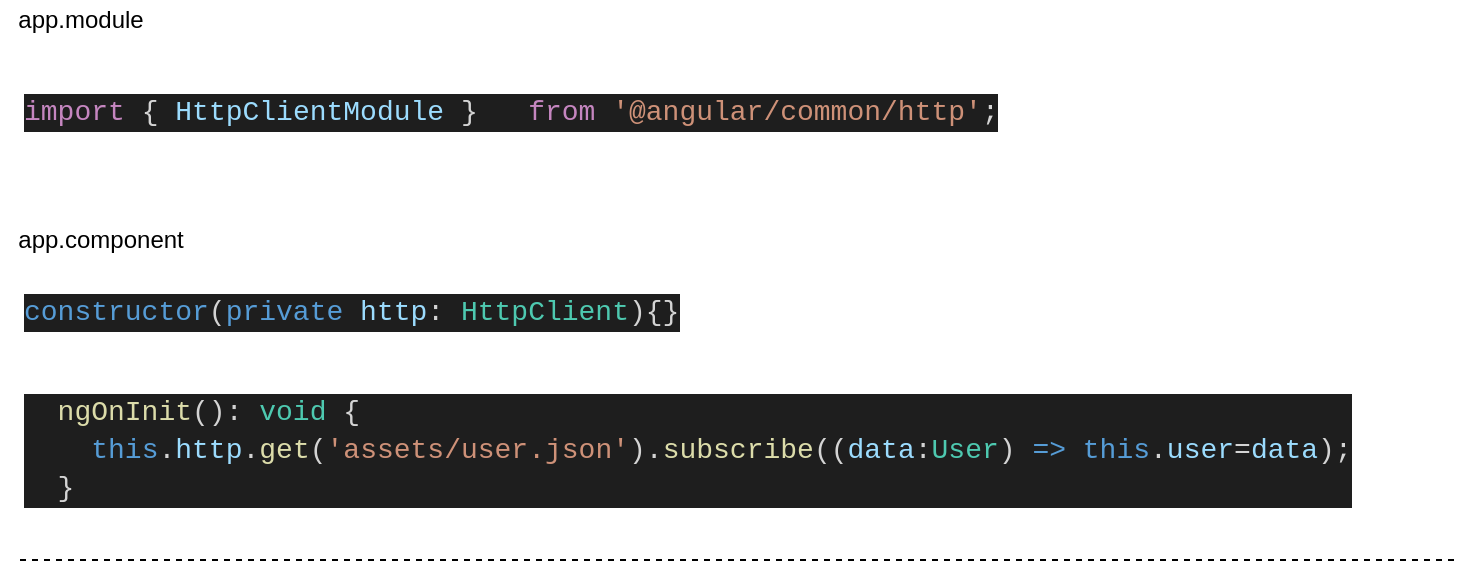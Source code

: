 <mxfile version="13.7.3" type="device" pages="4"><diagram id="q4-Cs6clWWx3zM11zpZe" name="main"><mxGraphModel dx="1024" dy="592" grid="1" gridSize="10" guides="1" tooltips="1" connect="1" arrows="1" fold="1" page="1" pageScale="1" pageWidth="827" pageHeight="1169" math="0" shadow="0"><root><mxCell id="NyrH_KXfmQNb-sl-_Fos-0"/><mxCell id="NyrH_KXfmQNb-sl-_Fos-1" parent="NyrH_KXfmQNb-sl-_Fos-0"/><mxCell id="_iU_rDNWa94BWpTCoF-Z-1" value="app.module" style="text;html=1;align=center;verticalAlign=middle;resizable=0;points=[];autosize=1;" parent="NyrH_KXfmQNb-sl-_Fos-1" vertex="1"><mxGeometry x="30" y="20" width="80" height="20" as="geometry"/></mxCell><mxCell id="_iU_rDNWa94BWpTCoF-Z-2" value="" style="endArrow=none;dashed=1;html=1;" parent="NyrH_KXfmQNb-sl-_Fos-1" edge="1"><mxGeometry width="50" height="50" relative="1" as="geometry"><mxPoint x="40" y="300" as="sourcePoint"/><mxPoint x="760" y="300" as="targetPoint"/></mxGeometry></mxCell><mxCell id="wZDMsIxgAzBsXC158iaT-0" value="&lt;div style=&quot;color: rgb(212, 212, 212); background-color: rgb(30, 30, 30); font-family: consolas, &amp;quot;courier new&amp;quot;, monospace; font-weight: normal; font-size: 14px; line-height: 19px;&quot;&gt;&lt;div&gt;&lt;span style=&quot;color: #c586c0&quot;&gt;import&lt;/span&gt;&lt;span style=&quot;color: #d4d4d4&quot;&gt;&amp;nbsp;{&amp;nbsp;&lt;/span&gt;&lt;span style=&quot;color: #9cdcfe&quot;&gt;HttpClientModule&lt;/span&gt;&lt;span style=&quot;color: #d4d4d4&quot;&gt;&amp;nbsp;}&amp;nbsp;&amp;nbsp;&amp;nbsp;&lt;/span&gt;&lt;span style=&quot;color: #c586c0&quot;&gt;from&lt;/span&gt;&lt;span style=&quot;color: #d4d4d4&quot;&gt;&amp;nbsp;&lt;/span&gt;&lt;span style=&quot;color: #ce9178&quot;&gt;'@angular/common/http'&lt;/span&gt;&lt;span style=&quot;color: #d4d4d4&quot;&gt;;&lt;/span&gt;&lt;/div&gt;&lt;/div&gt;" style="text;whiteSpace=wrap;html=1;" parent="NyrH_KXfmQNb-sl-_Fos-1" vertex="1"><mxGeometry x="40" y="60" width="470" height="30" as="geometry"/></mxCell><mxCell id="wZDMsIxgAzBsXC158iaT-1" value="&lt;div style=&quot;color: rgb(212, 212, 212); background-color: rgb(30, 30, 30); font-family: consolas, &amp;quot;courier new&amp;quot;, monospace; font-weight: normal; font-size: 14px; line-height: 19px;&quot;&gt;&lt;div&gt;&lt;span style=&quot;color: #569cd6&quot;&gt;constructor&lt;/span&gt;&lt;span style=&quot;color: #d4d4d4&quot;&gt;(&lt;/span&gt;&lt;span style=&quot;color: #569cd6&quot;&gt;private&lt;/span&gt;&lt;span style=&quot;color: #d4d4d4&quot;&gt;&amp;nbsp;&lt;/span&gt;&lt;span style=&quot;color: #9cdcfe&quot;&gt;http&lt;/span&gt;&lt;span style=&quot;color: #d4d4d4&quot;&gt;:&amp;nbsp;&lt;/span&gt;&lt;span style=&quot;color: #4ec9b0&quot;&gt;HttpClient&lt;/span&gt;&lt;span style=&quot;color: #d4d4d4&quot;&gt;){}&lt;/span&gt;&lt;/div&gt;&lt;/div&gt;" style="text;whiteSpace=wrap;html=1;" parent="NyrH_KXfmQNb-sl-_Fos-1" vertex="1"><mxGeometry x="40" y="160" width="330" height="30" as="geometry"/></mxCell><mxCell id="wZDMsIxgAzBsXC158iaT-2" value="app.component" style="text;html=1;align=center;verticalAlign=middle;resizable=0;points=[];autosize=1;" parent="NyrH_KXfmQNb-sl-_Fos-1" vertex="1"><mxGeometry x="30" y="130" width="100" height="20" as="geometry"/></mxCell><mxCell id="wZDMsIxgAzBsXC158iaT-3" value="&lt;div style=&quot;color: rgb(212 , 212 , 212) ; background-color: rgb(30 , 30 , 30) ; font-family: &amp;#34;consolas&amp;#34; , &amp;#34;courier new&amp;#34; , monospace ; font-weight: normal ; font-size: 14px ; line-height: 19px&quot;&gt;&lt;div&gt;&lt;span style=&quot;color: #dcdcaa&quot;&gt;&amp;nbsp; ngOnInit&lt;/span&gt;&lt;span style=&quot;color: #d4d4d4&quot;&gt;():&amp;nbsp;&lt;/span&gt;&lt;span style=&quot;color: #4ec9b0&quot;&gt;void&lt;/span&gt;&lt;span style=&quot;color: #d4d4d4&quot;&gt;&amp;nbsp;{&lt;/span&gt;&lt;/div&gt;&lt;div&gt;&lt;span style=&quot;color: #d4d4d4&quot;&gt;&amp;nbsp;&amp;nbsp;&amp;nbsp;&amp;nbsp;&lt;/span&gt;&lt;span style=&quot;color: #569cd6&quot;&gt;this&lt;/span&gt;&lt;span style=&quot;color: #d4d4d4&quot;&gt;.&lt;/span&gt;&lt;span style=&quot;color: #9cdcfe&quot;&gt;http&lt;/span&gt;&lt;span style=&quot;color: #d4d4d4&quot;&gt;.&lt;/span&gt;&lt;span style=&quot;color: #dcdcaa&quot;&gt;get&lt;/span&gt;&lt;span style=&quot;color: #d4d4d4&quot;&gt;(&lt;/span&gt;&lt;span style=&quot;color: #ce9178&quot;&gt;'assets/user.json'&lt;/span&gt;&lt;span style=&quot;color: #d4d4d4&quot;&gt;).&lt;/span&gt;&lt;span style=&quot;color: #dcdcaa&quot;&gt;subscribe&lt;/span&gt;&lt;span style=&quot;color: #d4d4d4&quot;&gt;((&lt;/span&gt;&lt;span style=&quot;color: #9cdcfe&quot;&gt;data&lt;/span&gt;&lt;span style=&quot;color: #d4d4d4&quot;&gt;:&lt;/span&gt;&lt;span style=&quot;color: #4ec9b0&quot;&gt;User&lt;/span&gt;&lt;span style=&quot;color: #d4d4d4&quot;&gt;)&amp;nbsp;&lt;/span&gt;&lt;span style=&quot;color: #569cd6&quot;&gt;=&amp;gt;&lt;/span&gt;&lt;span style=&quot;color: #d4d4d4&quot;&gt;&amp;nbsp;&lt;/span&gt;&lt;span style=&quot;color: #569cd6&quot;&gt;this&lt;/span&gt;&lt;span style=&quot;color: #d4d4d4&quot;&gt;.&lt;/span&gt;&lt;span style=&quot;color: #9cdcfe&quot;&gt;user&lt;/span&gt;&lt;span style=&quot;color: #d4d4d4&quot;&gt;=&lt;/span&gt;&lt;span style=&quot;color: #9cdcfe&quot;&gt;data&lt;/span&gt;&lt;span style=&quot;color: #d4d4d4&quot;&gt;);&lt;/span&gt;&lt;/div&gt;&lt;div&gt;&lt;span style=&quot;color: #d4d4d4&quot;&gt;&amp;nbsp;&amp;nbsp;}&lt;/span&gt;&lt;/div&gt;&lt;/div&gt;" style="text;whiteSpace=wrap;html=1;" parent="NyrH_KXfmQNb-sl-_Fos-1" vertex="1"><mxGeometry x="40" y="210" width="550" height="70" as="geometry"/></mxCell></root></mxGraphModel></diagram><diagram id="HICmp0WsMgzquFGU52XS" name="errors"><mxGraphModel dx="1024" dy="592" grid="1" gridSize="10" guides="1" tooltips="1" connect="1" arrows="1" fold="1" page="1" pageScale="1" pageWidth="827" pageHeight="1169" math="0" shadow="0"><root><mxCell id="u6qdcJHHpsXwrb7F3I6f-0"/><mxCell id="u6qdcJHHpsXwrb7F3I6f-1" parent="u6qdcJHHpsXwrb7F3I6f-0"/><mxCell id="vAfq06cbjzaNiO3EN5Kv-0" value="catchError" style="text;html=1;align=center;verticalAlign=middle;resizable=0;points=[];autosize=1;strokeColor=#000000;" parent="u6qdcJHHpsXwrb7F3I6f-1" vertex="1"><mxGeometry x="40" y="45" width="70" height="20" as="geometry"/></mxCell><mxCell id="vAfq06cbjzaNiO3EN5Kv-1" value="&lt;pre style=&quot;background-color: #2b2b2b ; color: #a9b7c6 ; font-family: &amp;quot;jetbrains mono&amp;quot; , monospace ; font-size: 9 8pt&quot;&gt;&lt;span style=&quot;color: #ffc66d&quot;&gt;ngOnInit&lt;/span&gt;(): &lt;span style=&quot;color: #cc7832&quot;&gt;void &lt;/span&gt;{&lt;br&gt;  &lt;span style=&quot;color: #cc7832&quot;&gt;this&lt;/span&gt;.&lt;span style=&quot;color: #9876aa&quot;&gt;http&lt;/span&gt;.&lt;span style=&quot;color: #ffc66d&quot;&gt;get&lt;/span&gt;(&lt;span style=&quot;color: #6a8759&quot;&gt;'assets/user.json'&lt;/span&gt;).&lt;span style=&quot;color: #ffc66d&quot;&gt;pipe&lt;/span&gt;(&lt;br&gt;    &lt;span style=&quot;color: #ffc66d&quot;&gt;map&lt;/span&gt;(data =&amp;gt; {&lt;br&gt;      &lt;span style=&quot;color: #cc7832&quot;&gt;const &lt;/span&gt;usersList = data[&lt;span style=&quot;color: #6a8759&quot;&gt;'userList'&lt;/span&gt;]&lt;span style=&quot;color: #cc7832&quot;&gt;;&lt;br&gt;&lt;/span&gt;&lt;span style=&quot;color: #cc7832&quot;&gt;      return &lt;/span&gt;usersList.&lt;span style=&quot;color: #ffc66d&quot;&gt;map&lt;/span&gt;((user: &lt;span style=&quot;color: #cc7832&quot;&gt;any&lt;/span&gt;) =&amp;gt; ({&lt;span style=&quot;color: #9876aa&quot;&gt;name&lt;/span&gt;: user.userName&lt;span style=&quot;color: #cc7832&quot;&gt;, &lt;/span&gt;&lt;span style=&quot;color: #9876aa&quot;&gt;age&lt;/span&gt;: user.userAge}))&lt;span style=&quot;color: #cc7832&quot;&gt;;&lt;br&gt;&lt;/span&gt;&lt;span style=&quot;color: #cc7832&quot;&gt;    &lt;/span&gt;})&lt;span style=&quot;color: #cc7832&quot;&gt;,&lt;br&gt;&lt;/span&gt;&lt;span style=&quot;color: #cc7832&quot;&gt;    &lt;/span&gt;&lt;span style=&quot;color: #ffc66d&quot;&gt;catchError&lt;/span&gt;(err =&amp;gt; {&lt;br&gt;      &lt;span style=&quot;color: #9876aa ; font-weight: bold ; font-style: italic&quot;&gt;console&lt;/span&gt;.&lt;span style=&quot;color: #ffc66d&quot;&gt;log&lt;/span&gt;(err)&lt;span style=&quot;color: #cc7832&quot;&gt;;&lt;br&gt;&lt;/span&gt;&lt;span style=&quot;color: #cc7832&quot;&gt;      return &lt;/span&gt;&lt;span style=&quot;color: #ffc66d&quot;&gt;throwError&lt;/span&gt;(err)&lt;span style=&quot;color: #cc7832&quot;&gt;;&lt;br&gt;&lt;/span&gt;&lt;span style=&quot;color: #cc7832&quot;&gt;    &lt;/span&gt;})&lt;br&gt;  ).&lt;span style=&quot;color: #ffc66d&quot;&gt;subscribe&lt;/span&gt;(&lt;br&gt;    data =&amp;gt; &lt;span style=&quot;color: #cc7832&quot;&gt;this&lt;/span&gt;.&lt;span style=&quot;color: #9876aa&quot;&gt;users &lt;/span&gt;= data&lt;br&gt;  )&lt;span style=&quot;color: #cc7832&quot;&gt;;&lt;br&gt;&lt;/span&gt;}&lt;/pre&gt;" style="text;whiteSpace=wrap;html=1;" parent="u6qdcJHHpsXwrb7F3I6f-1" vertex="1"><mxGeometry x="40" y="365" width="630" height="220" as="geometry"/></mxCell><mxCell id="vAfq06cbjzaNiO3EN5Kv-2" value="&lt;pre style=&quot;background-color: #2b2b2b ; color: #a9b7c6 ; font-family: &amp;#34;jetbrains mono&amp;#34; , monospace ; font-size: 9 8pt&quot;&gt;&lt;span style=&quot;color: #ffc66d&quot;&gt;ngOnInit&lt;/span&gt;(): &lt;span style=&quot;color: #cc7832&quot;&gt;void &lt;/span&gt;{&lt;br&gt;  &lt;span style=&quot;color: #cc7832&quot;&gt;this&lt;/span&gt;.&lt;span style=&quot;color: #9876aa&quot;&gt;http&lt;/span&gt;.&lt;span style=&quot;color: #ffc66d&quot;&gt;get&lt;/span&gt;(&lt;span style=&quot;color: #6a8759&quot;&gt;'assets/user.json'&lt;/span&gt;).&lt;span style=&quot;color: #ffc66d&quot;&gt;pipe&lt;/span&gt;(&lt;br&gt;    &lt;span style=&quot;color: #ffc66d&quot;&gt;map&lt;/span&gt;(data =&amp;gt; {&lt;br&gt;      &lt;span style=&quot;color: #cc7832&quot;&gt;const &lt;/span&gt;usersList = data[&lt;span style=&quot;color: #6a8759&quot;&gt;'userList'&lt;/span&gt;]&lt;span style=&quot;color: #cc7832&quot;&gt;;&lt;br&gt;&lt;/span&gt;&lt;span style=&quot;color: #cc7832&quot;&gt;      return &lt;/span&gt;usersList.&lt;span style=&quot;color: #ffc66d&quot;&gt;map&lt;/span&gt;((user: &lt;span style=&quot;color: #cc7832&quot;&gt;any&lt;/span&gt;) =&amp;gt; ({&lt;span style=&quot;color: #9876aa&quot;&gt;name&lt;/span&gt;: user.userName&lt;span style=&quot;color: #cc7832&quot;&gt;, &lt;/span&gt;&lt;span style=&quot;color: #9876aa&quot;&gt;age&lt;/span&gt;: user.userAge}))&lt;span style=&quot;color: #cc7832&quot;&gt;;&lt;br&gt;&lt;/span&gt;&lt;span style=&quot;color: #cc7832&quot;&gt;    &lt;/span&gt;})&lt;br&gt;  ).&lt;span style=&quot;color: #ffc66d&quot;&gt;subscribe&lt;/span&gt;(&lt;br&gt;    data =&amp;gt; &lt;span style=&quot;color: #cc7832&quot;&gt;this&lt;/span&gt;.&lt;span style=&quot;color: #9876aa&quot;&gt;users &lt;/span&gt;= data&lt;span style=&quot;color: #cc7832&quot;&gt;,&lt;br&gt;&lt;/span&gt;&lt;span style=&quot;color: #cc7832&quot;&gt;    &lt;/span&gt;error =&amp;gt; {&lt;br&gt;      &lt;span style=&quot;color: #cc7832&quot;&gt;this&lt;/span&gt;.&lt;span style=&quot;color: #9876aa&quot;&gt;error &lt;/span&gt;= error.&lt;span style=&quot;color: #9876aa&quot;&gt;message&lt;/span&gt;&lt;span style=&quot;color: #cc7832&quot;&gt;;&lt;br&gt;&lt;/span&gt;&lt;span style=&quot;color: #cc7832&quot;&gt;      &lt;/span&gt;&lt;span style=&quot;color: #9876aa ; font-weight: bold ; font-style: italic&quot;&gt;console&lt;/span&gt;.&lt;span style=&quot;color: #ffc66d&quot;&gt;log&lt;/span&gt;(error)&lt;span style=&quot;color: #cc7832&quot;&gt;;&lt;br&gt;&lt;/span&gt;&lt;span style=&quot;color: #cc7832&quot;&gt;    &lt;/span&gt;}, &lt;/pre&gt;&lt;pre style=&quot;background-color: #2b2b2b ; color: #a9b7c6 ; font-family: &amp;#34;jetbrains mono&amp;#34; , monospace ; font-size: 9 8pt&quot;&gt;   () =&amp;gt; {console.log('http completed!')}&lt;br&gt;  )&lt;span style=&quot;color: #cc7832&quot;&gt;;&lt;br&gt;&lt;/span&gt;}&lt;/pre&gt;" style="text;whiteSpace=wrap;html=1;" parent="u6qdcJHHpsXwrb7F3I6f-1" vertex="1"><mxGeometry x="40" y="65" width="630" height="230" as="geometry"/></mxCell><mxCell id="vAfq06cbjzaNiO3EN5Kv-3" value="" style="endArrow=none;dashed=1;html=1;" parent="u6qdcJHHpsXwrb7F3I6f-1" edge="1"><mxGeometry width="50" height="50" relative="1" as="geometry"><mxPoint x="40" y="325" as="sourcePoint"/><mxPoint x="730" y="325" as="targetPoint"/></mxGeometry></mxCell><mxCell id="vAfq06cbjzaNiO3EN5Kv-4" value="или с помощью операторов" style="text;html=1;align=center;verticalAlign=middle;resizable=0;points=[];autosize=1;strokeColor=#000000;" parent="u6qdcJHHpsXwrb7F3I6f-1" vertex="1"><mxGeometry x="40" y="345" width="170" height="20" as="geometry"/></mxCell></root></mxGraphModel></diagram><diagram id="X2CaRL6LpW74C645jtmV" name="get,post,delet, put"><mxGraphModel dx="1024" dy="592" grid="1" gridSize="10" guides="1" tooltips="1" connect="1" arrows="1" fold="1" page="1" pageScale="1" pageWidth="827" pageHeight="1169" math="0" shadow="0"><root><mxCell id="AYHT_44Hy4Dk0WQB3WMi-0"/><mxCell id="AYHT_44Hy4Dk0WQB3WMi-1" parent="AYHT_44Hy4Dk0WQB3WMi-0"/><mxCell id="AYHT_44Hy4Dk0WQB3WMi-3" value="&lt;pre style=&quot;background-color: #2b2b2b ; color: #a9b7c6 ; font-family: &amp;quot;jetbrains mono&amp;quot; , monospace ; font-size: 9 8pt&quot;&gt;&lt;span style=&quot;color: #cc7832&quot;&gt;this&lt;/span&gt;.&lt;span style=&quot;color: #9876aa&quot;&gt;http&lt;/span&gt;.&lt;span style=&quot;color: #ffc66d&quot;&gt;get&lt;/span&gt;(&lt;span style=&quot;color: #6a8759&quot;&gt;'http://localhost:3000/sum?num1=' &lt;/span&gt;+ num1 + &lt;span style=&quot;color: #6a8759&quot;&gt;&quot;&amp;amp;num2=&quot; &lt;/span&gt;+ num2)&lt;span style=&quot;color: #cc7832&quot;&gt;;&lt;br&gt;&lt;/span&gt;&lt;/pre&gt;" style="text;whiteSpace=wrap;html=1;verticalAlign=middle;" parent="AYHT_44Hy4Dk0WQB3WMi-1" vertex="1"><mxGeometry x="40" y="80" width="550" height="20" as="geometry"/></mxCell><mxCell id="AYHT_44Hy4Dk0WQB3WMi-7" value="Get" style="rounded=0;whiteSpace=wrap;html=1;" parent="AYHT_44Hy4Dk0WQB3WMi-1" vertex="1"><mxGeometry x="40" y="20" width="80" height="40" as="geometry"/></mxCell><mxCell id="AYHT_44Hy4Dk0WQB3WMi-8" value="1" style="text;html=1;align=center;verticalAlign=middle;resizable=0;points=[];autosize=1;" parent="AYHT_44Hy4Dk0WQB3WMi-1" vertex="1"><mxGeometry x="10" y="80" width="20" height="20" as="geometry"/></mxCell><mxCell id="AYHT_44Hy4Dk0WQB3WMi-9" value="2" style="text;html=1;align=center;verticalAlign=middle;resizable=0;points=[];autosize=1;" parent="AYHT_44Hy4Dk0WQB3WMi-1" vertex="1"><mxGeometry x="10" y="180" width="20" height="20" as="geometry"/></mxCell><mxCell id="AYHT_44Hy4Dk0WQB3WMi-11" value="&lt;pre style=&quot;background-color: #2b2b2b ; color: #a9b7c6 ; font-family: &amp;quot;jetbrains mono&amp;quot; , monospace ; font-size: 9 8pt&quot;&gt;&lt;span style=&quot;color: #cc7832&quot;&gt;const &lt;/span&gt;params = &lt;span style=&quot;color: #cc7832&quot;&gt;new &lt;/span&gt;HttpParams()&lt;br&gt;  .&lt;span style=&quot;color: #ffc66d&quot;&gt;set&lt;/span&gt;(&lt;span style=&quot;color: #6a8759&quot;&gt;'num1'&lt;/span&gt;&lt;span style=&quot;color: #cc7832&quot;&gt;, &lt;/span&gt;num1.&lt;span style=&quot;color: #ffc66d&quot;&gt;toString&lt;/span&gt;())&lt;br&gt;  .&lt;span style=&quot;color: #ffc66d&quot;&gt;set&lt;/span&gt;(&lt;span style=&quot;color: #6a8759&quot;&gt;'num2'&lt;/span&gt;&lt;span style=&quot;color: #cc7832&quot;&gt;, &lt;/span&gt;num2.&lt;span style=&quot;color: #ffc66d&quot;&gt;toString&lt;/span&gt;())&lt;span style=&quot;color: #cc7832&quot;&gt;;&lt;br&gt;&lt;/span&gt;&lt;span style=&quot;color: #cc7832&quot;&gt;return this&lt;/span&gt;.&lt;span style=&quot;color: #9876aa&quot;&gt;http&lt;/span&gt;.&lt;span style=&quot;color: #ffc66d&quot;&gt;get&lt;/span&gt;(&lt;span style=&quot;color: #6a8759&quot;&gt;'http://localhost:3000/sum'&lt;/span&gt;&lt;span style=&quot;color: #cc7832&quot;&gt;, &lt;/span&gt;{params})&lt;span style=&quot;color: #cc7832&quot;&gt;;&lt;/span&gt;&lt;/pre&gt;" style="text;whiteSpace=wrap;html=1;verticalAlign=middle;" parent="AYHT_44Hy4Dk0WQB3WMi-1" vertex="1"><mxGeometry x="40" y="190" width="460" height="70" as="geometry"/></mxCell><mxCell id="AYHT_44Hy4Dk0WQB3WMi-12" value="&lt;code class=&quot;ts keyword&quot; style=&quot;border-radius: 0px; background: none; border: 0px; bottom: auto; float: none; height: auto; left: auto; line-height: 19.5px; margin: 0px; outline: 0px; overflow: visible; padding: 0px; position: static; right: auto; text-align: left; top: auto; vertical-align: baseline; width: auto; box-sizing: content-box; font-weight: 400; font-style: normal; font-size: 13px; min-height: auto; letter-spacing: normal; text-indent: 0px; text-transform: none; word-spacing: 0px;&quot;&gt;import&lt;/code&gt;&lt;span style=&quot;color: rgb(0, 0, 0); font-family: consolas, &amp;quot;courier new&amp;quot;, monospace; font-size: 13px; font-style: normal; font-weight: 400; letter-spacing: normal; text-align: left; text-indent: 0px; text-transform: none; word-spacing: 0px; background-color: rgb(247, 247, 250); display: inline; float: none;&quot;&gt; &lt;/span&gt;&lt;code class=&quot;ts plain&quot; style=&quot;border-radius: 0px; background: none; border: 0px; bottom: auto; float: none; height: auto; left: auto; line-height: 19.5px; margin: 0px; outline: 0px; overflow: visible; padding: 0px; position: static; right: auto; text-align: left; top: auto; vertical-align: baseline; width: auto; box-sizing: content-box; font-weight: 400; font-style: normal; font-size: 13px; min-height: auto; color: rgb(0, 0, 0); letter-spacing: normal; text-indent: 0px; text-transform: none; word-spacing: 0px;&quot;&gt;{HttpClient, HttpParams} from &lt;/code&gt;&lt;code class=&quot;ts string&quot; style=&quot;border-radius: 0px; background: none; border: 0px; bottom: auto; float: none; height: auto; left: auto; line-height: 19.5px; margin: 0px; outline: 0px; overflow: visible; padding: 0px; position: static; right: auto; text-align: left; top: auto; vertical-align: baseline; width: auto; box-sizing: content-box; font-weight: 400; font-style: normal; font-size: 13px; min-height: auto; letter-spacing: normal; text-indent: 0px; text-transform: none; word-spacing: 0px;&quot;&gt;'@angular/common/http'&lt;/code&gt;&lt;code class=&quot;ts plain&quot; style=&quot;border-radius: 0px; background: none; border: 0px; bottom: auto; float: none; height: auto; left: auto; line-height: 19.5px; margin: 0px; outline: 0px; overflow: visible; padding: 0px; position: static; right: auto; text-align: left; top: auto; vertical-align: baseline; width: auto; box-sizing: content-box; font-weight: 400; font-style: normal; font-size: 13px; min-height: auto; color: rgb(0, 0, 0); letter-spacing: normal; text-indent: 0px; text-transform: none; word-spacing: 0px;&quot;&gt;;&lt;/code&gt;" style="text;whiteSpace=wrap;html=1;" parent="AYHT_44Hy4Dk0WQB3WMi-1" vertex="1"><mxGeometry x="40" y="150" width="490" height="30" as="geometry"/></mxCell><mxCell id="AYHT_44Hy4Dk0WQB3WMi-13" value="" style="endArrow=none;dashed=1;html=1;" parent="AYHT_44Hy4Dk0WQB3WMi-1" edge="1"><mxGeometry width="50" height="50" relative="1" as="geometry"><mxPoint x="210" y="130" as="sourcePoint"/><mxPoint x="540" y="130" as="targetPoint"/></mxGeometry></mxCell><mxCell id="AYHT_44Hy4Dk0WQB3WMi-14" value="&lt;pre style=&quot;background-color: #2b2b2b ; color: #a9b7c6 ; font-family: &amp;quot;jetbrains mono&amp;quot; , monospace ; font-size: 9 8pt&quot;&gt;&lt;span style=&quot;color: #cc7832&quot;&gt;const &lt;/span&gt;body = {&lt;span style=&quot;color: #9876aa&quot;&gt;name&lt;/span&gt;: user.&lt;span style=&quot;color: #9876aa&quot;&gt;name&lt;/span&gt;&lt;span style=&quot;color: #cc7832&quot;&gt;, &lt;/span&gt;&lt;span style=&quot;color: #9876aa&quot;&gt;age&lt;/span&gt;: user.&lt;span style=&quot;color: #9876aa&quot;&gt;age&lt;/span&gt;}&lt;span style=&quot;color: #cc7832&quot;&gt;;&lt;br&gt;&lt;/span&gt;&lt;span style=&quot;color: #cc7832&quot;&gt;this&lt;/span&gt;.&lt;span style=&quot;color: #9876aa&quot;&gt;http&lt;/span&gt;.&lt;span style=&quot;color: #ffc66d&quot;&gt;post&lt;/span&gt;(&lt;span style=&quot;color: #6a8759&quot;&gt;'http://localhost:3000/postuser'&lt;/span&gt;&lt;span style=&quot;color: #cc7832&quot;&gt;, &lt;/span&gt;body).&lt;span style=&quot;color: #ffc66d&quot;&gt;subscribe&lt;/span&gt;(&lt;br&gt;  (data: User) =&amp;gt; {&lt;span style=&quot;color: #cc7832&quot;&gt;this&lt;/span&gt;.receivedUser=data&lt;span style=&quot;color: #cc7832&quot;&gt;; this&lt;/span&gt;.done=&lt;span style=&quot;color: #cc7832&quot;&gt;true;&lt;/span&gt;}&lt;span style=&quot;color: #cc7832&quot;&gt;,&lt;br&gt;&lt;/span&gt;&lt;span style=&quot;color: #cc7832&quot;&gt;  &lt;/span&gt;error =&amp;gt; &lt;span style=&quot;color: #9876aa ; font-weight: bold ; font-style: italic&quot;&gt;console&lt;/span&gt;.&lt;span style=&quot;color: #ffc66d&quot;&gt;log&lt;/span&gt;(error)&lt;br&gt;)&lt;span style=&quot;color: #cc7832&quot;&gt;;&lt;/span&gt;&lt;/pre&gt;" style="text;whiteSpace=wrap;html=1;verticalAlign=middle;" parent="AYHT_44Hy4Dk0WQB3WMi-1" vertex="1"><mxGeometry x="40" y="390" width="470" height="40" as="geometry"/></mxCell><mxCell id="AYHT_44Hy4Dk0WQB3WMi-15" value="Post" style="rounded=0;whiteSpace=wrap;html=1;" parent="AYHT_44Hy4Dk0WQB3WMi-1" vertex="1"><mxGeometry x="40" y="310" width="80" height="40" as="geometry"/></mxCell><mxCell id="AYHT_44Hy4Dk0WQB3WMi-16" value="&lt;pre style=&quot;background-color: #2b2b2b ; color: #a9b7c6 ; font-family: &amp;quot;jetbrains mono&amp;quot; , monospace ; font-size: 9 8pt&quot;&gt;&lt;span style=&quot;color: #cc7832&quot;&gt;const &lt;/span&gt;myHeaders = &lt;span style=&quot;color: #cc7832&quot;&gt;new &lt;/span&gt;HttpHeaders().&lt;span style=&quot;color: #ffc66d&quot;&gt;set&lt;/span&gt;(&lt;span style=&quot;color: #6a8759&quot;&gt;'Authorization'&lt;/span&gt;&lt;span style=&quot;color: #cc7832&quot;&gt;, &lt;/span&gt;&lt;span style=&quot;color: #6a8759&quot;&gt;'my-auth-token'&lt;/span&gt;)&lt;span style=&quot;color: #cc7832&quot;&gt;;&lt;br&gt;&lt;/span&gt;&lt;span style=&quot;color: #cc7832&quot;&gt;&lt;br&gt;&lt;/span&gt;&lt;span style=&quot;color: #cc7832&quot;&gt;return this&lt;/span&gt;.&lt;span style=&quot;color: #9876aa&quot;&gt;http&lt;/span&gt;.&lt;span style=&quot;color: #ffc66d&quot;&gt;post&lt;/span&gt;(&lt;span style=&quot;color: #6a8759&quot;&gt;'http://localhost:3000/postuser'&lt;/span&gt;&lt;span style=&quot;color: #cc7832&quot;&gt;, &lt;/span&gt;user&lt;span style=&quot;color: #cc7832&quot;&gt;, &lt;/span&gt;{&lt;span style=&quot;color: #9876aa&quot;&gt;headers&lt;/span&gt;:myHeaders})&lt;span style=&quot;color: #cc7832&quot;&gt;;&lt;/span&gt;&lt;/pre&gt;" style="text;whiteSpace=wrap;html=1;verticalAlign=middle;" parent="AYHT_44Hy4Dk0WQB3WMi-1" vertex="1"><mxGeometry x="40" y="600" width="550" height="60" as="geometry"/></mxCell><mxCell id="AYHT_44Hy4Dk0WQB3WMi-17" value="headers" style="rounded=0;whiteSpace=wrap;html=1;" parent="AYHT_44Hy4Dk0WQB3WMi-1" vertex="1"><mxGeometry x="40" y="510" width="80" height="40" as="geometry"/></mxCell><mxCell id="AYHT_44Hy4Dk0WQB3WMi-18" value="&lt;pre style=&quot;background-color: #2b2b2b ; color: #a9b7c6 ; font-family: &amp;quot;jetbrains mono&amp;quot; , monospace ; font-size: 9 8pt&quot;&gt;&lt;span style=&quot;color: #cc7832&quot;&gt;import &lt;/span&gt;{HttpClient&lt;span style=&quot;color: #cc7832&quot;&gt;, &lt;/span&gt;HttpHeaders} &lt;span style=&quot;color: #cc7832&quot;&gt;from &lt;/span&gt;&lt;span style=&quot;color: #6a8759&quot;&gt;'@angular/common/http'&lt;/span&gt;&lt;span style=&quot;color: #cc7832&quot;&gt;;&lt;br&gt;&lt;/span&gt;&lt;/pre&gt;" style="text;whiteSpace=wrap;html=1;" parent="AYHT_44Hy4Dk0WQB3WMi-1" vertex="1"><mxGeometry x="40" y="560" width="460" height="50" as="geometry"/></mxCell></root></mxGraphModel></diagram><diagram id="bm8c0CpAKgS1igi4oScu" name="interceptor"><mxGraphModel dx="1024" dy="592" grid="1" gridSize="10" guides="1" tooltips="1" connect="1" arrows="1" fold="1" page="1" pageScale="1" pageWidth="827" pageHeight="1169" math="0" shadow="0"><root><mxCell id="cinPEv8CRZiRs9YiU8Jr-0"/><mxCell id="cinPEv8CRZiRs9YiU8Jr-1" parent="cinPEv8CRZiRs9YiU8Jr-0"/><mxCell id="cinPEv8CRZiRs9YiU8Jr-2" value="&lt;pre style=&quot;background-color: rgb(43, 43, 43); color: rgb(169, 183, 198); font-family: &amp;quot;jetbrains mono&amp;quot;, monospace; font-size: 14px;&quot;&gt;&lt;span style=&quot;color: rgb(204, 120, 50); font-size: 14px;&quot;&gt;import &lt;/span&gt;{ &lt;span style=&quot;color: rgb(152, 118, 170); font-weight: bold; font-style: italic; font-size: 14px;&quot;&gt;Injectable &lt;/span&gt;} &lt;span style=&quot;color: rgb(204, 120, 50); font-size: 14px;&quot;&gt;from &lt;/span&gt;&lt;span style=&quot;color: rgb(106, 135, 89); font-size: 14px;&quot;&gt;'@angular/core'&lt;/span&gt;&lt;span style=&quot;color: rgb(204, 120, 50); font-size: 14px;&quot;&gt;;&lt;br style=&quot;font-size: 14px;&quot;&gt;&lt;/span&gt;&lt;span style=&quot;color: rgb(204, 120, 50); font-size: 14px;&quot;&gt;import &lt;/span&gt;{ Observable } &lt;span style=&quot;color: rgb(204, 120, 50); font-size: 14px;&quot;&gt;from &lt;/span&gt;&lt;span style=&quot;color: rgb(106, 135, 89); font-size: 14px;&quot;&gt;'rxjs'&lt;/span&gt;&lt;span style=&quot;color: rgb(204, 120, 50); font-size: 14px;&quot;&gt;;&lt;br style=&quot;font-size: 14px;&quot;&gt;&lt;/span&gt;&lt;span style=&quot;color: rgb(204, 120, 50); font-size: 14px;&quot;&gt;import &lt;/span&gt;{ HttpEvent&lt;span style=&quot;color: rgb(204, 120, 50); font-size: 14px;&quot;&gt;, &lt;/span&gt;HttpInterceptor&lt;span style=&quot;color: rgb(204, 120, 50); font-size: 14px;&quot;&gt;, &lt;/span&gt;HttpHandler&lt;span style=&quot;color: rgb(204, 120, 50); font-size: 14px;&quot;&gt;, &lt;/span&gt;HttpRequest } &lt;span style=&quot;color: rgb(204, 120, 50); font-size: 14px;&quot;&gt;from &lt;/span&gt;&lt;span style=&quot;color: rgb(106, 135, 89); font-size: 14px;&quot;&gt;'@angular/common/http'&lt;/span&gt;&lt;span style=&quot;color: rgb(204, 120, 50); font-size: 14px;&quot;&gt;;&lt;br style=&quot;font-size: 14px;&quot;&gt;&lt;/span&gt;&lt;span style=&quot;color: rgb(204, 120, 50); font-size: 14px;&quot;&gt;&lt;br style=&quot;font-size: 14px;&quot;&gt;&lt;/span&gt;&lt;span style=&quot;color: rgb(187, 181, 41); font-size: 14px;&quot;&gt;@Injectable&lt;/span&gt;()&lt;br style=&quot;font-size: 14px;&quot;&gt;&lt;span style=&quot;color: rgb(204, 120, 50); font-size: 14px;&quot;&gt;export class &lt;/span&gt;ParamInterceptor &lt;span style=&quot;color: rgb(204, 120, 50); font-size: 14px;&quot;&gt;implements &lt;/span&gt;HttpInterceptor {&lt;br style=&quot;font-size: 14px;&quot;&gt;  &lt;span style=&quot;color: rgb(255, 198, 109); font-size: 14px;&quot;&gt;intercept&lt;/span&gt;(req: HttpRequest&amp;lt;&lt;span style=&quot;color: rgb(204, 120, 50); font-size: 14px;&quot;&gt;any&lt;/span&gt;&amp;gt;&lt;span style=&quot;color: rgb(204, 120, 50); font-size: 14px;&quot;&gt;, &lt;/span&gt;next: HttpHandler): Observable&amp;lt;HttpEvent&amp;lt;&lt;span style=&quot;color: rgb(204, 120, 50); font-size: 14px;&quot;&gt;any&lt;/span&gt;&amp;gt;&amp;gt; {&lt;br style=&quot;font-size: 14px;&quot;&gt;    &lt;span style=&quot;color: rgb(204, 120, 50); font-size: 14px;&quot;&gt;return &lt;/span&gt;next.&lt;span style=&quot;color: rgb(255, 198, 109); font-size: 14px;&quot;&gt;handle&lt;/span&gt;(req)&lt;span style=&quot;color: rgb(204, 120, 50); font-size: 14px;&quot;&gt;;&lt;br style=&quot;font-size: 14px;&quot;&gt;&lt;/span&gt;&lt;span style=&quot;color: rgb(204, 120, 50); font-size: 14px;&quot;&gt;  &lt;/span&gt;}&lt;br style=&quot;font-size: 14px;&quot;&gt;}&lt;/pre&gt;" style="text;whiteSpace=wrap;html=1;verticalAlign=middle;fontSize=14;" vertex="1" parent="cinPEv8CRZiRs9YiU8Jr-1"><mxGeometry x="10" y="320" width="780" height="160" as="geometry"/></mxCell><mxCell id="cinPEv8CRZiRs9YiU8Jr-3" value="&lt;pre style=&quot;background-color: #2b2b2b ; color: #a9b7c6 ; font-family: &amp;quot;jetbrains mono&amp;quot; , monospace ; font-size: 9 8pt&quot;&gt;&lt;span style=&quot;color: #9876aa&quot;&gt;providers&lt;/span&gt;: [&lt;br&gt;{&lt;br&gt;  &lt;span style=&quot;color: #9876aa&quot;&gt;provide&lt;/span&gt;: HTTP_INTERCEPTORS&lt;span style=&quot;color: #cc7832&quot;&gt;,&lt;br&gt;&lt;/span&gt;&lt;span style=&quot;color: #cc7832&quot;&gt;  &lt;/span&gt;&lt;span style=&quot;color: #9876aa&quot;&gt;useClass&lt;/span&gt;: ParamInterceptor&lt;span style=&quot;color: #cc7832&quot;&gt;,&lt;br&gt;&lt;/span&gt;&lt;span style=&quot;color: #cc7832&quot;&gt;  &lt;/span&gt;&lt;span style=&quot;color: #9876aa&quot;&gt;multi&lt;/span&gt;: &lt;span style=&quot;color: #cc7832&quot;&gt;true&lt;br&gt;&lt;/span&gt;}]&lt;span style=&quot;color: #cc7832&quot;&gt;,&lt;/span&gt;&lt;/pre&gt;" style="text;whiteSpace=wrap;html=1;fontSize=14;verticalAlign=middle;" vertex="1" parent="cinPEv8CRZiRs9YiU8Jr-1"><mxGeometry x="40" y="140" width="270" height="100" as="geometry"/></mxCell><mxCell id="cinPEv8CRZiRs9YiU8Jr-5" value="app.module.ts" style="text;html=1;align=center;verticalAlign=middle;resizable=0;points=[];autosize=1;fontSize=14;" vertex="1" parent="cinPEv8CRZiRs9YiU8Jr-1"><mxGeometry x="40" y="10" width="100" height="20" as="geometry"/></mxCell><mxCell id="cinPEv8CRZiRs9YiU8Jr-6" value="api.interceptor.ts" style="text;html=1;align=center;verticalAlign=middle;resizable=0;points=[];autosize=1;fontSize=14;" vertex="1" parent="cinPEv8CRZiRs9YiU8Jr-1"><mxGeometry x="40" y="280" width="120" height="20" as="geometry"/></mxCell><mxCell id="cinPEv8CRZiRs9YiU8Jr-7" value="&lt;pre style=&quot;background-color: #2b2b2b ; color: #a9b7c6 ; font-family: &amp;quot;jetbrains mono&amp;quot; , monospace ; font-size: 9 8pt&quot;&gt;&lt;span style=&quot;color: #cc7832&quot;&gt;import &lt;/span&gt;{&lt;span style=&quot;color: #9876aa ; font-weight: bold ; font-style: italic&quot;&gt;HTTP_INTERCEPTORS&lt;/span&gt;&lt;span style=&quot;color: #cc7832&quot;&gt;, &lt;/span&gt;HttpClientModule} &lt;span style=&quot;color: #cc7832&quot;&gt;from &lt;/span&gt;&lt;span style=&quot;color: #6a8759&quot;&gt;'@angular/common/http'&lt;/span&gt;&lt;span style=&quot;color: #cc7832&quot;&gt;;&lt;br&gt;&lt;/span&gt;&lt;span style=&quot;color: #cc7832&quot;&gt;import &lt;/span&gt;{ParamInterceptor} &lt;span style=&quot;color: #cc7832&quot;&gt;from &lt;/span&gt;&lt;span style=&quot;color: #6a8759&quot;&gt;'./api.interceptor'&lt;/span&gt;&lt;span style=&quot;color: #cc7832&quot;&gt;;&lt;/span&gt;&lt;/pre&gt;" style="text;whiteSpace=wrap;html=1;fontSize=14;verticalAlign=middle;" vertex="1" parent="cinPEv8CRZiRs9YiU8Jr-1"><mxGeometry x="40" y="50" width="550" height="40" as="geometry"/></mxCell></root></mxGraphModel></diagram></mxfile>